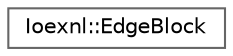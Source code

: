 digraph "Graphical Class Hierarchy"
{
 // INTERACTIVE_SVG=YES
 // LATEX_PDF_SIZE
  bgcolor="transparent";
  edge [fontname=Helvetica,fontsize=10,labelfontname=Helvetica,labelfontsize=10];
  node [fontname=Helvetica,fontsize=10,shape=box,height=0.2,width=0.4];
  rankdir="LR";
  Node0 [id="Node000000",label="Ioexnl::EdgeBlock",height=0.2,width=0.4,color="grey40", fillcolor="white", style="filled",URL="$structIoexnl_1_1EdgeBlock.html",tooltip=" "];
}
